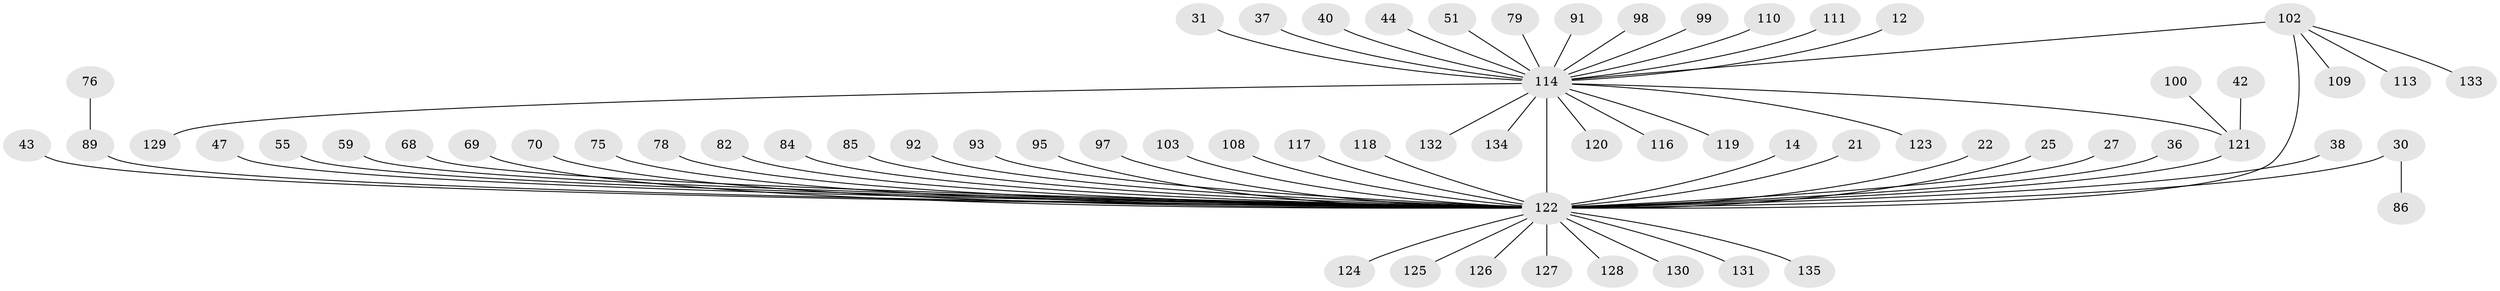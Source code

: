 // original degree distribution, {4: 0.07407407407407407, 29: 0.007407407407407408, 20: 0.007407407407407408, 5: 0.022222222222222223, 1: 0.5703703703703704, 3: 0.11851851851851852, 24: 0.007407407407407408, 2: 0.18518518518518517, 7: 0.007407407407407408}
// Generated by graph-tools (version 1.1) at 2025/47/03/09/25 04:47:47]
// undirected, 67 vertices, 68 edges
graph export_dot {
graph [start="1"]
  node [color=gray90,style=filled];
  12;
  14;
  21;
  22;
  25;
  27;
  30 [super="+28"];
  31;
  36 [super="+19"];
  37;
  38;
  40 [super="+17"];
  42;
  43;
  44;
  47;
  51;
  55;
  59;
  68;
  69;
  70 [super="+49"];
  75;
  76;
  78;
  79;
  82;
  84 [super="+7+62"];
  85;
  86;
  89 [super="+64"];
  91;
  92;
  93;
  95;
  97;
  98;
  99 [super="+35"];
  100;
  102 [super="+41+58+65+88"];
  103;
  108;
  109;
  110;
  111 [super="+34"];
  113 [super="+63"];
  114 [super="+57+87+33"];
  116 [super="+112"];
  117;
  118 [super="+73+107"];
  119;
  120;
  121 [super="+96+106"];
  122 [super="+53+104+101+67+46"];
  123;
  124;
  125;
  126 [super="+13"];
  127 [super="+52"];
  128;
  129;
  130;
  131 [super="+56"];
  132 [super="+72+105"];
  133 [super="+115"];
  134;
  135 [super="+90"];
  12 -- 114;
  14 -- 122;
  21 -- 122;
  22 -- 122;
  25 -- 122;
  27 -- 122;
  30 -- 86;
  30 -- 122 [weight=3];
  31 -- 114;
  36 -- 122;
  37 -- 114;
  38 -- 122;
  40 -- 114;
  42 -- 121;
  43 -- 122;
  44 -- 114;
  47 -- 122;
  51 -- 114;
  55 -- 122;
  59 -- 122;
  68 -- 122;
  69 -- 122;
  70 -- 122;
  75 -- 122;
  76 -- 89;
  78 -- 122;
  79 -- 114;
  82 -- 122;
  84 -- 122;
  85 -- 122;
  89 -- 122 [weight=2];
  91 -- 114;
  92 -- 122;
  93 -- 122;
  95 -- 122 [weight=2];
  97 -- 122;
  98 -- 114;
  99 -- 114;
  100 -- 121;
  102 -- 109;
  102 -- 113;
  102 -- 133;
  102 -- 122 [weight=3];
  102 -- 114;
  103 -- 122;
  108 -- 122;
  110 -- 114;
  111 -- 114;
  114 -- 129;
  114 -- 132;
  114 -- 134;
  114 -- 119;
  114 -- 120;
  114 -- 122 [weight=9];
  114 -- 123;
  114 -- 116;
  114 -- 121 [weight=3];
  117 -- 122;
  118 -- 122;
  121 -- 122 [weight=3];
  122 -- 125 [weight=2];
  122 -- 128;
  122 -- 124;
  122 -- 127;
  122 -- 130;
  122 -- 131;
  122 -- 135;
  122 -- 126;
}

